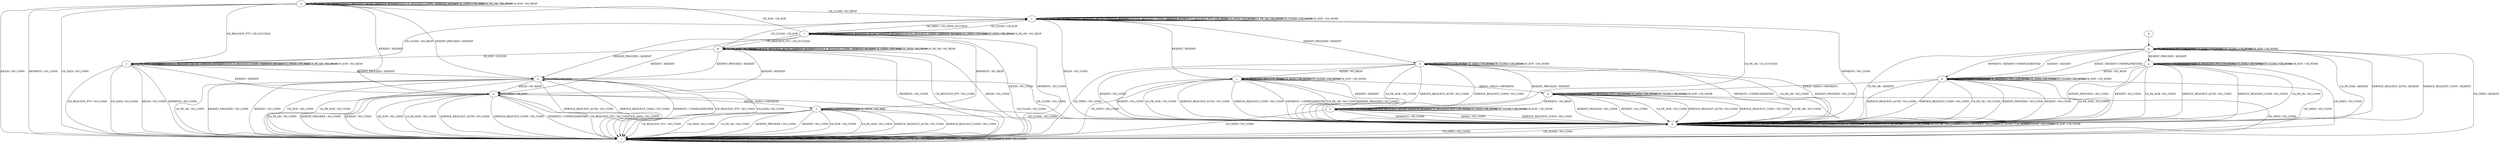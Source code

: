 digraph "" {
	graph ["Incoming time"=0.06924605369567871,
		"Outgoing time"=0.15607190132141113,
		Output="{'States': 18, 'Transitions': 222, 'Filename': '../results/ssh/DropBear-DropBear-z3-4.dot'}",
		Reference="{'States': 18, 'Transitions': 222, 'Filename': '../subjects/ssh/DropBear.dot'}",
		Solver=z3,
		Updated="{'States': 18, 'Transitions': 222, 'Filename': '../subjects/ssh/DropBear.dot'}",
		"f-measure"=1.0,
		precision=1.0,
		recall=1.0
	];
	a -> a	[key=0,
		label="UA_PK_NOK / NO_RESP"];
	a -> a	[key=1,
		label="SERVICE_REQUEST_AUTH / SERVICE_ACCEPT"];
	a -> a	[key=2,
		label="SERVICE_REQUEST_CONN / SERVICE_ACCEPT"];
	a -> a	[key=3,
		label="CH_OPEN / CH_MAX"];
	a -> a	[key=4,
		label="UA_PK_OK / NO_RESP"];
	a -> a	[key=5,
		label="CH_EOF / NO_RESP"];
	a -> c	[key=0,
		label="CH_CLOSE / NO_RESP"];
	a -> e	[key=0,
		label="KEXINIT / KEXINIT"];
	a -> i	[key=0,
		label="KEX30 / NO_CONN"];
	a -> i	[key=1,
		label="NEWKEYS / NO_CONN"];
	a -> i	[key=2,
		label="CH_DATA / NO_CONN"];
	a -> n	[key=0,
		label="KEXINIT_PROCEED / KEXINIT"];
	a -> r	[key=0,
		label="CH_REQUEST_PTY / CH_SUCCESS"];
	b -> b	[key=0,
		label="UA_PK_NOK / NO_CONN"];
	b -> b	[key=1,
		label="KEX30 / NO_CONN"];
	b -> b	[key=2,
		label="SERVICE_REQUEST_AUTH / NO_CONN"];
	b -> b	[key=3,
		label="SERVICE_REQUEST_CONN / NO_CONN"];
	b -> b	[key=4,
		label="NEWKEYS / NO_CONN"];
	b -> b	[key=5,
		label="CH_REQUEST_PTY / CH_NONE"];
	b -> b	[key=6,
		label="CH_DATA / CH_NONE"];
	b -> b	[key=7,
		label="UA_PK_OK / NO_CONN"];
	b -> b	[key=8,
		label="KEXINIT_PROCEED / NO_CONN"];
	b -> b	[key=9,
		label="CH_CLOSE / CH_NONE"];
	b -> b	[key=10,
		label="KEXINIT / NO_CONN"];
	b -> b	[key=11,
		label="CH_EOF / CH_NONE"];
	b -> i	[key=0,
		label="CH_OPEN / NO_CONN"];
	c -> b	[key=0,
		label="KEX30 / NO_CONN"];
	c -> b	[key=1,
		label="NEWKEYS / NO_CONN"];
	c -> c	[key=0,
		label="UA_PK_NOK / NO_RESP"];
	c -> c	[key=1,
		label="SERVICE_REQUEST_AUTH / SERVICE_ACCEPT"];
	c -> c	[key=2,
		label="SERVICE_REQUEST_CONN / SERVICE_ACCEPT"];
	c -> c	[key=3,
		label="CH_REQUEST_PTY / CH_NONE"];
	c -> c	[key=4,
		label="CH_DATA / CH_NONE"];
	c -> c	[key=5,
		label="UA_PK_OK / NO_RESP"];
	c -> c	[key=6,
		label="CH_CLOSE / CH_NONE"];
	c -> c	[key=7,
		label="CH_EOF / CH_NONE"];
	c -> h	[key=0,
		label="KEXINIT_PROCEED / KEXINIT"];
	c -> j	[key=0,
		label="KEXINIT / KEXINIT"];
	c -> l	[key=0,
		label="CH_OPEN / CH_OPEN_SUCCESS"];
	d -> b	[key=0,
		label="UA_PK_NOK / NO_CONN"];
	d -> b	[key=1,
		label="SERVICE_REQUEST_AUTH / NO_CONN"];
	d -> b	[key=2,
		label="SERVICE_REQUEST_CONN / NO_CONN"];
	d -> b	[key=3,
		label="UA_PK_OK / NO_CONN"];
	d -> b	[key=4,
		label="KEXINIT_PROCEED / NO_CONN"];
	d -> b	[key=5,
		label="KEXINIT / NO_CONN"];
	d -> d	[key=0,
		label="KEX30 / UNIMPLEMENTED"];
	d -> d	[key=1,
		label="CH_REQUEST_PTY / CH_NONE"];
	d -> d	[key=2,
		label="CH_DATA / CH_NONE"];
	d -> d	[key=3,
		label="CH_CLOSE / CH_NONE"];
	d -> d	[key=4,
		label="CH_EOF / CH_NONE"];
	d -> f	[key=0,
		label="NEWKEYS / NO_RESP"];
	d -> i	[key=0,
		label="CH_OPEN / NO_CONN"];
	e -> b	[key=0,
		label="CH_CLOSE / NO_CONN"];
	e -> e	[key=0,
		label="CH_OPEN / CH_MAX"];
	e -> i	[key=0,
		label="UA_PK_NOK / NO_CONN"];
	e -> i	[key=1,
		label="SERVICE_REQUEST_AUTH / NO_CONN"];
	e -> i	[key=2,
		label="SERVICE_REQUEST_CONN / NO_CONN"];
	e -> i	[key=3,
		label="NEWKEYS / UNIMPLEMENTED"];
	e -> i	[key=4,
		label="CH_REQUEST_PTY / NO_CONN"];
	e -> i	[key=5,
		label="CH_DATA / NO_CONN"];
	e -> i	[key=6,
		label="UA_PK_OK / NO_CONN"];
	e -> i	[key=7,
		label="KEXINIT_PROCEED / NO_CONN"];
	e -> i	[key=8,
		label="KEXINIT / NO_CONN"];
	e -> i	[key=9,
		label="CH_EOF / NO_CONN"];
	e -> o	[key=0,
		label="KEX30 / KEX31+NEWKEYS"];
	f -> b	[key=0,
		label="KEX30 / NO_CONN"];
	f -> b	[key=1,
		label="SERVICE_REQUEST_CONN / NO_CONN"];
	f -> b	[key=2,
		label="NEWKEYS / NO_CONN"];
	f -> c	[key=0,
		label="UA_PK_OK / UA_SUCCESS"];
	f -> f	[key=0,
		label="UA_PK_NOK / UA_FAILURE"];
	f -> f	[key=1,
		label="SERVICE_REQUEST_AUTH / SERVICE_ACCEPT"];
	f -> f	[key=2,
		label="CH_REQUEST_PTY / CH_NONE"];
	f -> f	[key=3,
		label="CH_DATA / CH_NONE"];
	f -> f	[key=4,
		label="CH_CLOSE / CH_NONE"];
	f -> f	[key=5,
		label="CH_EOF / CH_NONE"];
	f -> h	[key=0,
		label="KEXINIT_PROCEED / KEXINIT"];
	f -> i	[key=0,
		label="CH_OPEN / NO_CONN"];
	f -> j	[key=0,
		label="KEXINIT / KEXINIT"];
	g -> b	[key=0,
		label="UA_PK_NOK / NO_CONN"];
	g -> b	[key=1,
		label="SERVICE_REQUEST_AUTH / NO_CONN"];
	g -> b	[key=2,
		label="SERVICE_REQUEST_CONN / NO_CONN"];
	g -> b	[key=3,
		label="UA_PK_OK / NO_CONN"];
	g -> b	[key=4,
		label="KEXINIT_PROCEED / NO_CONN"];
	g -> b	[key=5,
		label="KEXINIT / NO_CONN"];
	g -> g	[key=0,
		label="NEWKEYS / UNIMPLEMENTED"];
	g -> g	[key=1,
		label="CH_REQUEST_PTY / CH_NONE"];
	g -> g	[key=2,
		label="CH_DATA / CH_NONE"];
	g -> g	[key=3,
		label="CH_CLOSE / CH_NONE"];
	g -> g	[key=4,
		label="CH_EOF / CH_NONE"];
	g -> i	[key=0,
		label="CH_OPEN / NO_CONN"];
	g -> p	[key=0,
		label="KEX30 / NO_RESP"];
	h -> b	[key=0,
		label="UA_PK_NOK / NO_CONN"];
	h -> b	[key=1,
		label="SERVICE_REQUEST_AUTH / NO_CONN"];
	h -> b	[key=2,
		label="SERVICE_REQUEST_CONN / NO_CONN"];
	h -> b	[key=3,
		label="NEWKEYS / UNIMPLEMENTED"];
	h -> b	[key=4,
		label="UA_PK_OK / NO_CONN"];
	h -> b	[key=5,
		label="KEXINIT_PROCEED / NO_CONN"];
	h -> b	[key=6,
		label="KEXINIT / NO_CONN"];
	h -> h	[key=0,
		label="CH_REQUEST_PTY / CH_NONE"];
	h -> h	[key=1,
		label="CH_DATA / CH_NONE"];
	h -> h	[key=2,
		label="CH_CLOSE / CH_NONE"];
	h -> h	[key=3,
		label="CH_EOF / CH_NONE"];
	h -> i	[key=0,
		label="CH_OPEN / NO_CONN"];
	h -> j	[key=0,
		label="KEX30 / NO_RESP"];
	i -> b	[key=0,
		label="CH_CLOSE / NO_CONN"];
	i -> i	[key=0,
		label="UA_PK_NOK / NO_CONN"];
	i -> i	[key=1,
		label="KEX30 / NO_CONN"];
	i -> i	[key=2,
		label="SERVICE_REQUEST_AUTH / NO_CONN"];
	i -> i	[key=3,
		label="SERVICE_REQUEST_CONN / NO_CONN"];
	i -> i	[key=4,
		label="NEWKEYS / NO_CONN"];
	i -> i	[key=5,
		label="CH_REQUEST_PTY / NO_CONN"];
	i -> i	[key=6,
		label="CH_OPEN / CH_MAX"];
	i -> i	[key=7,
		label="CH_DATA / NO_CONN"];
	i -> i	[key=8,
		label="UA_PK_OK / NO_CONN"];
	i -> i	[key=9,
		label="KEXINIT_PROCEED / NO_CONN"];
	i -> i	[key=10,
		label="KEXINIT / NO_CONN"];
	i -> i	[key=11,
		label="CH_EOF / NO_CONN"];
	j -> b	[key=0,
		label="UA_PK_NOK / NO_CONN"];
	j -> b	[key=1,
		label="SERVICE_REQUEST_AUTH / NO_CONN"];
	j -> b	[key=2,
		label="SERVICE_REQUEST_CONN / NO_CONN"];
	j -> b	[key=3,
		label="NEWKEYS / UNIMPLEMENTED"];
	j -> b	[key=4,
		label="UA_PK_OK / NO_CONN"];
	j -> b	[key=5,
		label="KEXINIT_PROCEED / NO_CONN"];
	j -> b	[key=6,
		label="KEXINIT / NO_CONN"];
	j -> d	[key=0,
		label="KEX30 / KEX31+NEWKEYS"];
	j -> i	[key=0,
		label="CH_OPEN / NO_CONN"];
	j -> j	[key=0,
		label="CH_REQUEST_PTY / CH_NONE"];
	j -> j	[key=1,
		label="CH_DATA / CH_NONE"];
	j -> j	[key=2,
		label="CH_CLOSE / CH_NONE"];
	j -> j	[key=3,
		label="CH_EOF / CH_NONE"];
	k -> q	[key=0];
	l -> a	[key=0,
		label="CH_EOF / CH_EOF"];
	l -> c	[key=0,
		label="CH_CLOSE / CH_EOF"];
	l -> e	[key=0,
		label="KEXINIT / KEXINIT"];
	l -> i	[key=0,
		label="KEX30 / NO_CONN"];
	l -> i	[key=1,
		label="NEWKEYS / NO_CONN"];
	l -> l	[key=0,
		label="UA_PK_NOK / NO_RESP"];
	l -> l	[key=1,
		label="SERVICE_REQUEST_AUTH / SERVICE_ACCEPT"];
	l -> l	[key=2,
		label="SERVICE_REQUEST_CONN / SERVICE_ACCEPT"];
	l -> l	[key=3,
		label="CH_OPEN / CH_MAX"];
	l -> l	[key=4,
		label="CH_DATA / NO_RESP"];
	l -> l	[key=5,
		label="UA_PK_OK / NO_RESP"];
	l -> m	[key=0,
		label="CH_REQUEST_PTY / CH_SUCCESS"];
	l -> n	[key=0,
		label="KEXINIT_PROCEED / KEXINIT"];
	m -> c	[key=0,
		label="CH_CLOSE / CH_EOF"];
	m -> e	[key=0,
		label="KEXINIT / KEXINIT"];
	m -> i	[key=0,
		label="KEX30 / NO_CONN"];
	m -> i	[key=1,
		label="NEWKEYS / NO_CONN"];
	m -> i	[key=2,
		label="CH_REQUEST_PTY / NO_CONN"];
	m -> m	[key=0,
		label="UA_PK_NOK / NO_RESP"];
	m -> m	[key=1,
		label="SERVICE_REQUEST_AUTH / SERVICE_ACCEPT"];
	m -> m	[key=2,
		label="SERVICE_REQUEST_CONN / SERVICE_ACCEPT"];
	m -> m	[key=3,
		label="CH_OPEN / CH_MAX"];
	m -> m	[key=4,
		label="CH_DATA / NO_RESP"];
	m -> m	[key=5,
		label="UA_PK_OK / NO_RESP"];
	m -> n	[key=0,
		label="KEXINIT_PROCEED / KEXINIT"];
	m -> r	[key=0,
		label="CH_EOF / CH_EOF"];
	n -> b	[key=0,
		label="CH_CLOSE / NO_CONN"];
	n -> e	[key=0,
		label="KEX30 / NO_RESP"];
	n -> i	[key=0,
		label="UA_PK_NOK / NO_CONN"];
	n -> i	[key=1,
		label="SERVICE_REQUEST_AUTH / NO_CONN"];
	n -> i	[key=2,
		label="SERVICE_REQUEST_CONN / NO_CONN"];
	n -> i	[key=3,
		label="NEWKEYS / UNIMPLEMENTED"];
	n -> i	[key=4,
		label="CH_REQUEST_PTY / NO_CONN"];
	n -> i	[key=5,
		label="CH_DATA / NO_CONN"];
	n -> i	[key=6,
		label="UA_PK_OK / NO_CONN"];
	n -> i	[key=7,
		label="KEXINIT_PROCEED / NO_CONN"];
	n -> i	[key=8,
		label="KEXINIT / NO_CONN"];
	n -> i	[key=9,
		label="CH_EOF / NO_CONN"];
	n -> n	[key=0,
		label="CH_OPEN / CH_MAX"];
	o -> b	[key=0,
		label="CH_CLOSE / NO_CONN"];
	o -> i	[key=0,
		label="UA_PK_NOK / NO_CONN"];
	o -> i	[key=1,
		label="SERVICE_REQUEST_AUTH / NO_CONN"];
	o -> i	[key=2,
		label="SERVICE_REQUEST_CONN / NO_CONN"];
	o -> i	[key=3,
		label="CH_REQUEST_PTY / NO_CONN"];
	o -> i	[key=4,
		label="CH_DATA / NO_CONN"];
	o -> i	[key=5,
		label="UA_PK_OK / NO_CONN"];
	o -> i	[key=6,
		label="KEXINIT_PROCEED / NO_CONN"];
	o -> i	[key=7,
		label="KEXINIT / NO_CONN"];
	o -> i	[key=8,
		label="CH_EOF / NO_CONN"];
	o -> l	[key=0,
		label="NEWKEYS / NO_RESP"];
	o -> o	[key=0,
		label="KEX30 / UNIMPLEMENTED"];
	o -> o	[key=1,
		label="CH_OPEN / CH_MAX"];
	p -> b	[key=0,
		label="UA_PK_NOK / NO_CONN"];
	p -> b	[key=1,
		label="SERVICE_REQUEST_AUTH / NO_CONN"];
	p -> b	[key=2,
		label="SERVICE_REQUEST_CONN / NO_CONN"];
	p -> b	[key=3,
		label="UA_PK_OK / NO_CONN"];
	p -> b	[key=4,
		label="KEXINIT_PROCEED / NO_CONN"];
	p -> b	[key=5,
		label="KEXINIT / NO_CONN"];
	p -> d	[key=0,
		label="KEX30 / KEX31+NEWKEYS"];
	p -> i	[key=0,
		label="CH_OPEN / NO_CONN"];
	p -> p	[key=0,
		label="NEWKEYS / UNIMPLEMENTED"];
	p -> p	[key=1,
		label="CH_REQUEST_PTY / CH_NONE"];
	p -> p	[key=2,
		label="CH_DATA / CH_NONE"];
	p -> p	[key=3,
		label="CH_CLOSE / CH_NONE"];
	p -> p	[key=4,
		label="CH_EOF / CH_NONE"];
	q -> b	[key=0,
		label="UA_PK_NOK / KEXINIT"];
	q -> b	[key=1,
		label="SERVICE_REQUEST_AUTH / KEXINIT"];
	q -> b	[key=2,
		label="SERVICE_REQUEST_CONN / KEXINIT"];
	q -> b	[key=3,
		label="UA_PK_OK / KEXINIT"];
	q -> g	[key=0,
		label="KEXINIT_PROCEED / KEXINIT"];
	q -> i	[key=0,
		label="CH_OPEN / KEXINIT"];
	q -> p	[key=0,
		label="KEX30 / KEXINIT+UNIMPLEMENTED"];
	q -> p	[key=1,
		label="NEWKEYS / KEXINIT+UNIMPLEMENTED"];
	q -> p	[key=2,
		label="KEXINIT / KEXINIT"];
	q -> q	[key=0,
		label="CH_REQUEST_PTY / CH_NONE"];
	q -> q	[key=1,
		label="CH_DATA / CH_NONE"];
	q -> q	[key=2,
		label="CH_CLOSE / CH_NONE"];
	q -> q	[key=3,
		label="CH_EOF / CH_NONE"];
	r -> c	[key=0,
		label="CH_CLOSE / NO_RESP"];
	r -> e	[key=0,
		label="KEXINIT / KEXINIT"];
	r -> i	[key=0,
		label="KEX30 / NO_CONN"];
	r -> i	[key=1,
		label="NEWKEYS / NO_CONN"];
	r -> i	[key=2,
		label="CH_REQUEST_PTY / NO_CONN"];
	r -> i	[key=3,
		label="CH_DATA / NO_CONN"];
	r -> n	[key=0,
		label="KEXINIT_PROCEED / KEXINIT"];
	r -> r	[key=0,
		label="UA_PK_NOK / NO_RESP"];
	r -> r	[key=1,
		label="SERVICE_REQUEST_AUTH / SERVICE_ACCEPT"];
	r -> r	[key=2,
		label="SERVICE_REQUEST_CONN / SERVICE_ACCEPT"];
	r -> r	[key=3,
		label="CH_OPEN / CH_MAX"];
	r -> r	[key=4,
		label="UA_PK_OK / NO_RESP"];
	r -> r	[key=5,
		label="CH_EOF / NO_RESP"];
}
